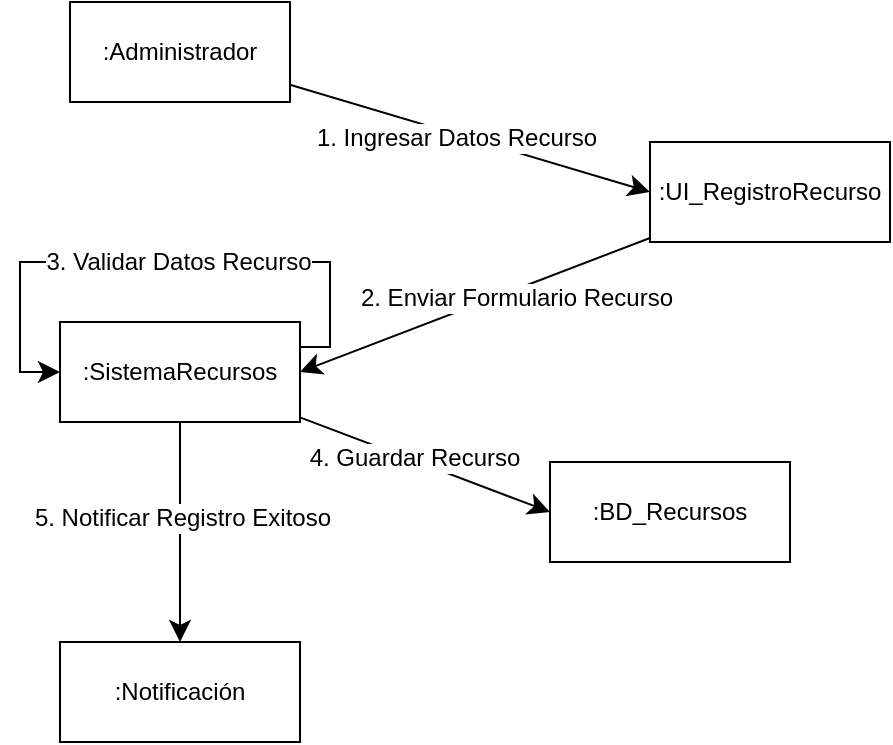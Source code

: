 <mxfile version="28.0.4">
  <diagram name="Página-1" id="0BZ_mmA2SXwuide0sBaK">
    <mxGraphModel dx="965" dy="995" grid="1" gridSize="10" guides="1" tooltips="1" connect="1" arrows="1" fold="1" page="1" pageScale="1" pageWidth="827" pageHeight="1169" math="0" shadow="0">
      <root>
        <mxCell id="0" />
        <mxCell id="1" parent="0" />
        <mxCell id="pC7Nix-mfJE9SUhvRukl-6" style="edgeStyle=none;curved=1;rounded=0;orthogonalLoop=1;jettySize=auto;html=1;entryX=0;entryY=0.5;entryDx=0;entryDy=0;fontSize=12;startSize=8;endSize=8;" edge="1" parent="1" source="pC7Nix-mfJE9SUhvRukl-1" target="pC7Nix-mfJE9SUhvRukl-2">
          <mxGeometry relative="1" as="geometry" />
        </mxCell>
        <mxCell id="pC7Nix-mfJE9SUhvRukl-7" value="1. Ingresar Datos Recurso" style="edgeLabel;html=1;align=center;verticalAlign=middle;resizable=0;points=[];fontSize=12;" vertex="1" connectable="0" parent="pC7Nix-mfJE9SUhvRukl-6">
          <mxGeometry x="-0.072" y="-2" relative="1" as="geometry">
            <mxPoint as="offset" />
          </mxGeometry>
        </mxCell>
        <mxCell id="pC7Nix-mfJE9SUhvRukl-1" value=":Administrador" style="html=1;whiteSpace=wrap;" vertex="1" parent="1">
          <mxGeometry x="80" y="50" width="110" height="50" as="geometry" />
        </mxCell>
        <mxCell id="pC7Nix-mfJE9SUhvRukl-8" style="edgeStyle=none;curved=1;rounded=0;orthogonalLoop=1;jettySize=auto;html=1;entryX=1;entryY=0.5;entryDx=0;entryDy=0;fontSize=12;startSize=8;endSize=8;" edge="1" parent="1" source="pC7Nix-mfJE9SUhvRukl-2" target="pC7Nix-mfJE9SUhvRukl-3">
          <mxGeometry relative="1" as="geometry" />
        </mxCell>
        <mxCell id="pC7Nix-mfJE9SUhvRukl-9" value="2. Enviar Formulario Recurso" style="edgeLabel;html=1;align=center;verticalAlign=middle;resizable=0;points=[];fontSize=12;" vertex="1" connectable="0" parent="pC7Nix-mfJE9SUhvRukl-8">
          <mxGeometry x="-0.05" y="-2" relative="1" as="geometry">
            <mxPoint x="17" as="offset" />
          </mxGeometry>
        </mxCell>
        <mxCell id="pC7Nix-mfJE9SUhvRukl-2" value=":UI_RegistroRecurso" style="html=1;whiteSpace=wrap;" vertex="1" parent="1">
          <mxGeometry x="370" y="120" width="120" height="50" as="geometry" />
        </mxCell>
        <mxCell id="pC7Nix-mfJE9SUhvRukl-12" style="edgeStyle=none;curved=1;rounded=0;orthogonalLoop=1;jettySize=auto;html=1;entryX=0;entryY=0.5;entryDx=0;entryDy=0;fontSize=12;startSize=8;endSize=8;" edge="1" parent="1" source="pC7Nix-mfJE9SUhvRukl-3" target="pC7Nix-mfJE9SUhvRukl-4">
          <mxGeometry relative="1" as="geometry" />
        </mxCell>
        <mxCell id="pC7Nix-mfJE9SUhvRukl-13" value="4. Guardar Recurso" style="edgeLabel;html=1;align=center;verticalAlign=middle;resizable=0;points=[];fontSize=12;" vertex="1" connectable="0" parent="pC7Nix-mfJE9SUhvRukl-12">
          <mxGeometry x="-0.104" y="1" relative="1" as="geometry">
            <mxPoint as="offset" />
          </mxGeometry>
        </mxCell>
        <mxCell id="pC7Nix-mfJE9SUhvRukl-14" style="edgeStyle=none;curved=1;rounded=0;orthogonalLoop=1;jettySize=auto;html=1;entryX=0.5;entryY=0;entryDx=0;entryDy=0;fontSize=12;startSize=8;endSize=8;" edge="1" parent="1" source="pC7Nix-mfJE9SUhvRukl-3" target="pC7Nix-mfJE9SUhvRukl-5">
          <mxGeometry relative="1" as="geometry" />
        </mxCell>
        <mxCell id="pC7Nix-mfJE9SUhvRukl-15" value="5. Notificar Registro Exitoso" style="edgeLabel;html=1;align=center;verticalAlign=middle;resizable=0;points=[];fontSize=12;" vertex="1" connectable="0" parent="pC7Nix-mfJE9SUhvRukl-14">
          <mxGeometry x="-0.137" y="1" relative="1" as="geometry">
            <mxPoint as="offset" />
          </mxGeometry>
        </mxCell>
        <mxCell id="pC7Nix-mfJE9SUhvRukl-3" value=":SistemaRecursos" style="html=1;whiteSpace=wrap;" vertex="1" parent="1">
          <mxGeometry x="75" y="210" width="120" height="50" as="geometry" />
        </mxCell>
        <mxCell id="pC7Nix-mfJE9SUhvRukl-4" value=":BD_Recursos" style="html=1;whiteSpace=wrap;" vertex="1" parent="1">
          <mxGeometry x="320" y="280" width="120" height="50" as="geometry" />
        </mxCell>
        <mxCell id="pC7Nix-mfJE9SUhvRukl-5" value=":Notificación" style="html=1;whiteSpace=wrap;" vertex="1" parent="1">
          <mxGeometry x="75" y="370" width="120" height="50" as="geometry" />
        </mxCell>
        <mxCell id="pC7Nix-mfJE9SUhvRukl-10" style="edgeStyle=orthogonalEdgeStyle;rounded=0;orthogonalLoop=1;jettySize=auto;html=1;entryX=0;entryY=0.5;entryDx=0;entryDy=0;fontSize=12;startSize=8;endSize=8;exitX=1;exitY=0.25;exitDx=0;exitDy=0;" edge="1" parent="1" source="pC7Nix-mfJE9SUhvRukl-3" target="pC7Nix-mfJE9SUhvRukl-3">
          <mxGeometry relative="1" as="geometry">
            <Array as="points">
              <mxPoint x="210" y="223" />
              <mxPoint x="210" y="180" />
              <mxPoint x="55" y="180" />
              <mxPoint x="55" y="235" />
            </Array>
          </mxGeometry>
        </mxCell>
        <mxCell id="pC7Nix-mfJE9SUhvRukl-11" value="3. Validar Datos Recurso" style="edgeLabel;html=1;align=center;verticalAlign=middle;resizable=0;points=[];fontSize=12;" vertex="1" connectable="0" parent="pC7Nix-mfJE9SUhvRukl-10">
          <mxGeometry x="-0.071" relative="1" as="geometry">
            <mxPoint as="offset" />
          </mxGeometry>
        </mxCell>
      </root>
    </mxGraphModel>
  </diagram>
</mxfile>
